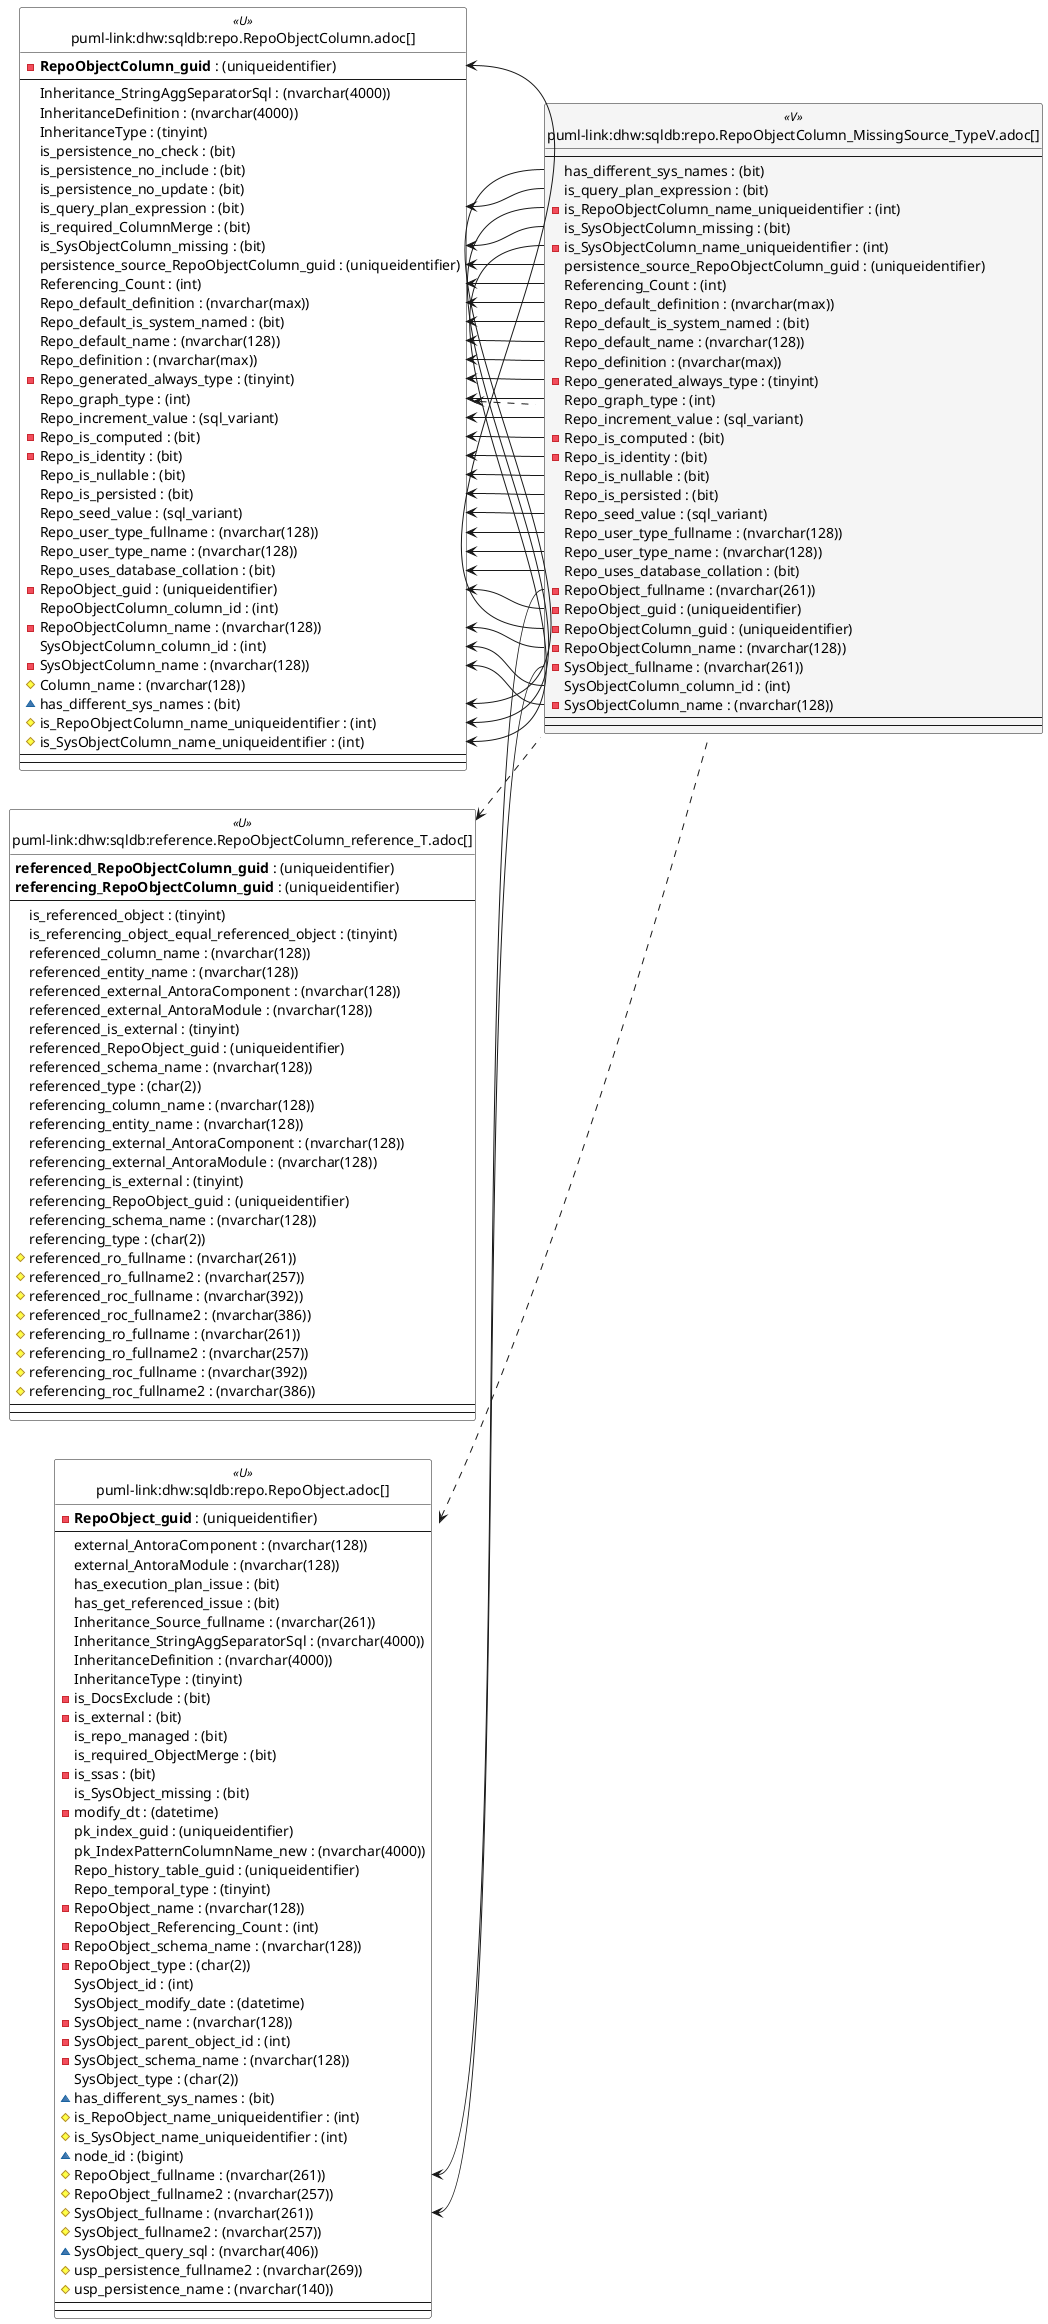 @startuml
left to right direction
'top to bottom direction
hide circle
'avoide "." issues:
set namespaceSeparator none


skinparam class {
  BackgroundColor White
  BackgroundColor<<FN>> Yellow
  BackgroundColor<<FS>> Yellow
  BackgroundColor<<FT>> LightGray
  BackgroundColor<<IF>> Yellow
  BackgroundColor<<IS>> Yellow
  BackgroundColor<<P>> Aqua
  BackgroundColor<<PC>> Aqua
  BackgroundColor<<SN>> Yellow
  BackgroundColor<<SO>> SlateBlue
  BackgroundColor<<TF>> LightGray
  BackgroundColor<<TR>> Tomato
  BackgroundColor<<U>> White
  BackgroundColor<<V>> WhiteSmoke
  BackgroundColor<<X>> Aqua
  BackgroundColor<<external>> AliceBlue
}


entity "puml-link:dhw:sqldb:reference.RepoObjectColumn_reference_T.adoc[]" as reference.RepoObjectColumn_reference_T << U >> {
  **referenced_RepoObjectColumn_guid** : (uniqueidentifier)
  **referencing_RepoObjectColumn_guid** : (uniqueidentifier)
  --
  is_referenced_object : (tinyint)
  is_referencing_object_equal_referenced_object : (tinyint)
  referenced_column_name : (nvarchar(128))
  referenced_entity_name : (nvarchar(128))
  referenced_external_AntoraComponent : (nvarchar(128))
  referenced_external_AntoraModule : (nvarchar(128))
  referenced_is_external : (tinyint)
  referenced_RepoObject_guid : (uniqueidentifier)
  referenced_schema_name : (nvarchar(128))
  referenced_type : (char(2))
  referencing_column_name : (nvarchar(128))
  referencing_entity_name : (nvarchar(128))
  referencing_external_AntoraComponent : (nvarchar(128))
  referencing_external_AntoraModule : (nvarchar(128))
  referencing_is_external : (tinyint)
  referencing_RepoObject_guid : (uniqueidentifier)
  referencing_schema_name : (nvarchar(128))
  referencing_type : (char(2))
  # referenced_ro_fullname : (nvarchar(261))
  # referenced_ro_fullname2 : (nvarchar(257))
  # referenced_roc_fullname : (nvarchar(392))
  # referenced_roc_fullname2 : (nvarchar(386))
  # referencing_ro_fullname : (nvarchar(261))
  # referencing_ro_fullname2 : (nvarchar(257))
  # referencing_roc_fullname : (nvarchar(392))
  # referencing_roc_fullname2 : (nvarchar(386))
  --
  --
}

entity "puml-link:dhw:sqldb:repo.RepoObject.adoc[]" as repo.RepoObject << U >> {
  - **RepoObject_guid** : (uniqueidentifier)
  --
  external_AntoraComponent : (nvarchar(128))
  external_AntoraModule : (nvarchar(128))
  has_execution_plan_issue : (bit)
  has_get_referenced_issue : (bit)
  Inheritance_Source_fullname : (nvarchar(261))
  Inheritance_StringAggSeparatorSql : (nvarchar(4000))
  InheritanceDefinition : (nvarchar(4000))
  InheritanceType : (tinyint)
  - is_DocsExclude : (bit)
  - is_external : (bit)
  is_repo_managed : (bit)
  is_required_ObjectMerge : (bit)
  - is_ssas : (bit)
  is_SysObject_missing : (bit)
  - modify_dt : (datetime)
  pk_index_guid : (uniqueidentifier)
  pk_IndexPatternColumnName_new : (nvarchar(4000))
  Repo_history_table_guid : (uniqueidentifier)
  Repo_temporal_type : (tinyint)
  - RepoObject_name : (nvarchar(128))
  RepoObject_Referencing_Count : (int)
  - RepoObject_schema_name : (nvarchar(128))
  - RepoObject_type : (char(2))
  SysObject_id : (int)
  SysObject_modify_date : (datetime)
  - SysObject_name : (nvarchar(128))
  - SysObject_parent_object_id : (int)
  - SysObject_schema_name : (nvarchar(128))
  SysObject_type : (char(2))
  ~ has_different_sys_names : (bit)
  # is_RepoObject_name_uniqueidentifier : (int)
  # is_SysObject_name_uniqueidentifier : (int)
  ~ node_id : (bigint)
  # RepoObject_fullname : (nvarchar(261))
  # RepoObject_fullname2 : (nvarchar(257))
  # SysObject_fullname : (nvarchar(261))
  # SysObject_fullname2 : (nvarchar(257))
  ~ SysObject_query_sql : (nvarchar(406))
  # usp_persistence_fullname2 : (nvarchar(269))
  # usp_persistence_name : (nvarchar(140))
  --
  --
}

entity "puml-link:dhw:sqldb:repo.RepoObjectColumn.adoc[]" as repo.RepoObjectColumn << U >> {
  - **RepoObjectColumn_guid** : (uniqueidentifier)
  --
  Inheritance_StringAggSeparatorSql : (nvarchar(4000))
  InheritanceDefinition : (nvarchar(4000))
  InheritanceType : (tinyint)
  is_persistence_no_check : (bit)
  is_persistence_no_include : (bit)
  is_persistence_no_update : (bit)
  is_query_plan_expression : (bit)
  is_required_ColumnMerge : (bit)
  is_SysObjectColumn_missing : (bit)
  persistence_source_RepoObjectColumn_guid : (uniqueidentifier)
  Referencing_Count : (int)
  Repo_default_definition : (nvarchar(max))
  Repo_default_is_system_named : (bit)
  Repo_default_name : (nvarchar(128))
  Repo_definition : (nvarchar(max))
  - Repo_generated_always_type : (tinyint)
  Repo_graph_type : (int)
  Repo_increment_value : (sql_variant)
  - Repo_is_computed : (bit)
  - Repo_is_identity : (bit)
  Repo_is_nullable : (bit)
  Repo_is_persisted : (bit)
  Repo_seed_value : (sql_variant)
  Repo_user_type_fullname : (nvarchar(128))
  Repo_user_type_name : (nvarchar(128))
  Repo_uses_database_collation : (bit)
  - RepoObject_guid : (uniqueidentifier)
  RepoObjectColumn_column_id : (int)
  - RepoObjectColumn_name : (nvarchar(128))
  SysObjectColumn_column_id : (int)
  - SysObjectColumn_name : (nvarchar(128))
  # Column_name : (nvarchar(128))
  ~ has_different_sys_names : (bit)
  # is_RepoObjectColumn_name_uniqueidentifier : (int)
  # is_SysObjectColumn_name_uniqueidentifier : (int)
  --
  --
}

entity "puml-link:dhw:sqldb:repo.RepoObjectColumn_MissingSource_TypeV.adoc[]" as repo.RepoObjectColumn_MissingSource_TypeV << V >> {
  --
  has_different_sys_names : (bit)
  is_query_plan_expression : (bit)
  - is_RepoObjectColumn_name_uniqueidentifier : (int)
  is_SysObjectColumn_missing : (bit)
  - is_SysObjectColumn_name_uniqueidentifier : (int)
  persistence_source_RepoObjectColumn_guid : (uniqueidentifier)
  Referencing_Count : (int)
  Repo_default_definition : (nvarchar(max))
  Repo_default_is_system_named : (bit)
  Repo_default_name : (nvarchar(128))
  Repo_definition : (nvarchar(max))
  - Repo_generated_always_type : (tinyint)
  Repo_graph_type : (int)
  Repo_increment_value : (sql_variant)
  - Repo_is_computed : (bit)
  - Repo_is_identity : (bit)
  Repo_is_nullable : (bit)
  Repo_is_persisted : (bit)
  Repo_seed_value : (sql_variant)
  Repo_user_type_fullname : (nvarchar(128))
  Repo_user_type_name : (nvarchar(128))
  Repo_uses_database_collation : (bit)
  - RepoObject_fullname : (nvarchar(261))
  - RepoObject_guid : (uniqueidentifier)
  - RepoObjectColumn_guid : (uniqueidentifier)
  - RepoObjectColumn_name : (nvarchar(128))
  - SysObject_fullname : (nvarchar(261))
  SysObjectColumn_column_id : (int)
  - SysObjectColumn_name : (nvarchar(128))
  --
  --
}

reference.RepoObjectColumn_reference_T <.. repo.RepoObjectColumn_MissingSource_TypeV
repo.RepoObject <.. repo.RepoObjectColumn_MissingSource_TypeV
repo.RepoObjectColumn <.. repo.RepoObjectColumn_MissingSource_TypeV
"repo.RepoObject::RepoObject_fullname" <-- "repo.RepoObjectColumn_MissingSource_TypeV::RepoObject_fullname"
"repo.RepoObject::SysObject_fullname" <-- "repo.RepoObjectColumn_MissingSource_TypeV::SysObject_fullname"
"repo.RepoObjectColumn::has_different_sys_names" <-- "repo.RepoObjectColumn_MissingSource_TypeV::has_different_sys_names"
"repo.RepoObjectColumn::is_query_plan_expression" <-- "repo.RepoObjectColumn_MissingSource_TypeV::is_query_plan_expression"
"repo.RepoObjectColumn::is_RepoObjectColumn_name_uniqueidentifier" <-- "repo.RepoObjectColumn_MissingSource_TypeV::is_RepoObjectColumn_name_uniqueidentifier"
"repo.RepoObjectColumn::is_SysObjectColumn_missing" <-- "repo.RepoObjectColumn_MissingSource_TypeV::is_SysObjectColumn_missing"
"repo.RepoObjectColumn::is_SysObjectColumn_name_uniqueidentifier" <-- "repo.RepoObjectColumn_MissingSource_TypeV::is_SysObjectColumn_name_uniqueidentifier"
"repo.RepoObjectColumn::persistence_source_RepoObjectColumn_guid" <-- "repo.RepoObjectColumn_MissingSource_TypeV::persistence_source_RepoObjectColumn_guid"
"repo.RepoObjectColumn::Referencing_Count" <-- "repo.RepoObjectColumn_MissingSource_TypeV::Referencing_Count"
"repo.RepoObjectColumn::Repo_default_definition" <-- "repo.RepoObjectColumn_MissingSource_TypeV::Repo_default_definition"
"repo.RepoObjectColumn::Repo_default_is_system_named" <-- "repo.RepoObjectColumn_MissingSource_TypeV::Repo_default_is_system_named"
"repo.RepoObjectColumn::Repo_default_name" <-- "repo.RepoObjectColumn_MissingSource_TypeV::Repo_default_name"
"repo.RepoObjectColumn::Repo_definition" <-- "repo.RepoObjectColumn_MissingSource_TypeV::Repo_definition"
"repo.RepoObjectColumn::Repo_generated_always_type" <-- "repo.RepoObjectColumn_MissingSource_TypeV::Repo_generated_always_type"
"repo.RepoObjectColumn::Repo_graph_type" <-- "repo.RepoObjectColumn_MissingSource_TypeV::Repo_graph_type"
"repo.RepoObjectColumn::Repo_increment_value" <-- "repo.RepoObjectColumn_MissingSource_TypeV::Repo_increment_value"
"repo.RepoObjectColumn::Repo_is_computed" <-- "repo.RepoObjectColumn_MissingSource_TypeV::Repo_is_computed"
"repo.RepoObjectColumn::Repo_is_identity" <-- "repo.RepoObjectColumn_MissingSource_TypeV::Repo_is_identity"
"repo.RepoObjectColumn::Repo_is_nullable" <-- "repo.RepoObjectColumn_MissingSource_TypeV::Repo_is_nullable"
"repo.RepoObjectColumn::Repo_is_persisted" <-- "repo.RepoObjectColumn_MissingSource_TypeV::Repo_is_persisted"
"repo.RepoObjectColumn::Repo_seed_value" <-- "repo.RepoObjectColumn_MissingSource_TypeV::Repo_seed_value"
"repo.RepoObjectColumn::Repo_user_type_fullname" <-- "repo.RepoObjectColumn_MissingSource_TypeV::Repo_user_type_fullname"
"repo.RepoObjectColumn::Repo_user_type_name" <-- "repo.RepoObjectColumn_MissingSource_TypeV::Repo_user_type_name"
"repo.RepoObjectColumn::Repo_uses_database_collation" <-- "repo.RepoObjectColumn_MissingSource_TypeV::Repo_uses_database_collation"
"repo.RepoObjectColumn::RepoObject_guid" <-- "repo.RepoObjectColumn_MissingSource_TypeV::RepoObject_guid"
"repo.RepoObjectColumn::RepoObjectColumn_guid" <-- "repo.RepoObjectColumn_MissingSource_TypeV::RepoObjectColumn_guid"
"repo.RepoObjectColumn::RepoObjectColumn_name" <-- "repo.RepoObjectColumn_MissingSource_TypeV::RepoObjectColumn_name"
"repo.RepoObjectColumn::SysObjectColumn_column_id" <-- "repo.RepoObjectColumn_MissingSource_TypeV::SysObjectColumn_column_id"
"repo.RepoObjectColumn::SysObjectColumn_name" <-- "repo.RepoObjectColumn_MissingSource_TypeV::SysObjectColumn_name"
@enduml

